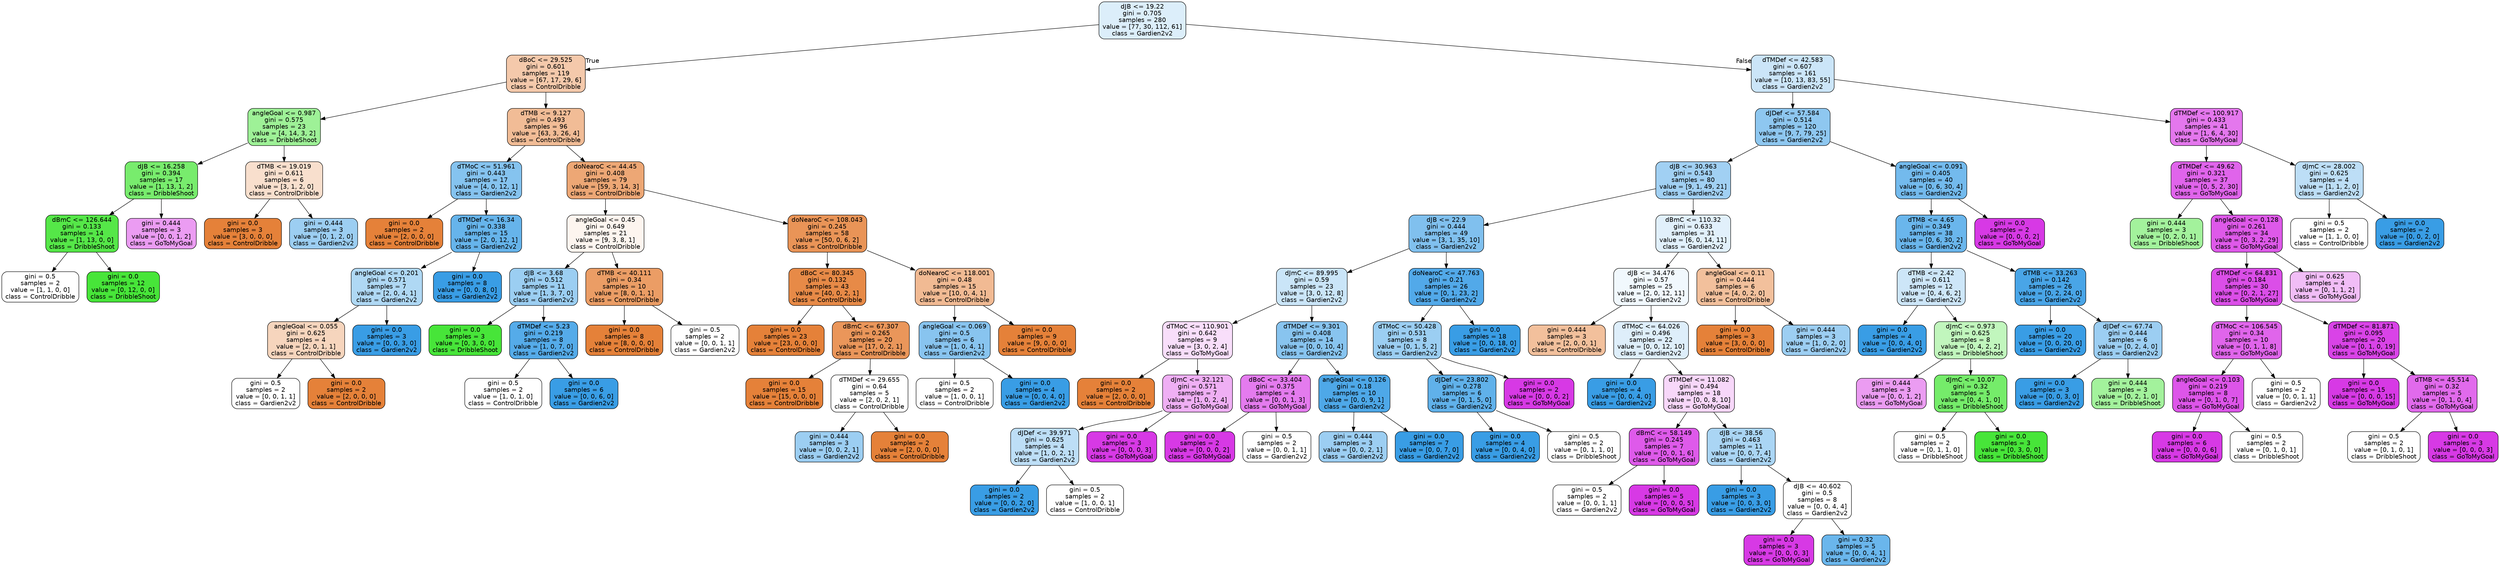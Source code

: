 digraph Tree {
node [shape=box, style="filled, rounded", color="black", fontname=helvetica] ;
edge [fontname=helvetica] ;
0 [label="dJB <= 19.22\ngini = 0.705\nsamples = 280\nvalue = [77, 30, 112, 61]\nclass = Gardien2v2", fillcolor="#399de52c"] ;
1 [label="dBoC <= 29.525\ngini = 0.601\nsamples = 119\nvalue = [67, 17, 29, 6]\nclass = ControlDribble", fillcolor="#e581396c"] ;
0 -> 1 [labeldistance=2.5, labelangle=45, headlabel="True"] ;
2 [label="angleGoal <= 0.987\ngini = 0.575\nsamples = 23\nvalue = [4, 14, 3, 2]\nclass = DribbleShoot", fillcolor="#47e53986"] ;
1 -> 2 ;
3 [label="dJB <= 16.258\ngini = 0.394\nsamples = 17\nvalue = [1, 13, 1, 2]\nclass = DribbleShoot", fillcolor="#47e539bb"] ;
2 -> 3 ;
4 [label="dBmC <= 126.644\ngini = 0.133\nsamples = 14\nvalue = [1, 13, 0, 0]\nclass = DribbleShoot", fillcolor="#47e539eb"] ;
3 -> 4 ;
5 [label="gini = 0.5\nsamples = 2\nvalue = [1, 1, 0, 0]\nclass = ControlDribble", fillcolor="#e5813900"] ;
4 -> 5 ;
6 [label="gini = 0.0\nsamples = 12\nvalue = [0, 12, 0, 0]\nclass = DribbleShoot", fillcolor="#47e539ff"] ;
4 -> 6 ;
7 [label="gini = 0.444\nsamples = 3\nvalue = [0, 0, 1, 2]\nclass = GoToMyGoal", fillcolor="#d739e57f"] ;
3 -> 7 ;
8 [label="dTMB <= 19.019\ngini = 0.611\nsamples = 6\nvalue = [3, 1, 2, 0]\nclass = ControlDribble", fillcolor="#e5813940"] ;
2 -> 8 ;
9 [label="gini = 0.0\nsamples = 3\nvalue = [3, 0, 0, 0]\nclass = ControlDribble", fillcolor="#e58139ff"] ;
8 -> 9 ;
10 [label="gini = 0.444\nsamples = 3\nvalue = [0, 1, 2, 0]\nclass = Gardien2v2", fillcolor="#399de57f"] ;
8 -> 10 ;
11 [label="dTMB <= 9.127\ngini = 0.493\nsamples = 96\nvalue = [63, 3, 26, 4]\nclass = ControlDribble", fillcolor="#e5813987"] ;
1 -> 11 ;
12 [label="dTMoC <= 51.961\ngini = 0.443\nsamples = 17\nvalue = [4, 0, 12, 1]\nclass = Gardien2v2", fillcolor="#399de59d"] ;
11 -> 12 ;
13 [label="gini = 0.0\nsamples = 2\nvalue = [2, 0, 0, 0]\nclass = ControlDribble", fillcolor="#e58139ff"] ;
12 -> 13 ;
14 [label="dTMDef <= 16.34\ngini = 0.338\nsamples = 15\nvalue = [2, 0, 12, 1]\nclass = Gardien2v2", fillcolor="#399de5c4"] ;
12 -> 14 ;
15 [label="angleGoal <= 0.201\ngini = 0.571\nsamples = 7\nvalue = [2, 0, 4, 1]\nclass = Gardien2v2", fillcolor="#399de566"] ;
14 -> 15 ;
16 [label="angleGoal <= 0.055\ngini = 0.625\nsamples = 4\nvalue = [2, 0, 1, 1]\nclass = ControlDribble", fillcolor="#e5813955"] ;
15 -> 16 ;
17 [label="gini = 0.5\nsamples = 2\nvalue = [0, 0, 1, 1]\nclass = Gardien2v2", fillcolor="#399de500"] ;
16 -> 17 ;
18 [label="gini = 0.0\nsamples = 2\nvalue = [2, 0, 0, 0]\nclass = ControlDribble", fillcolor="#e58139ff"] ;
16 -> 18 ;
19 [label="gini = 0.0\nsamples = 3\nvalue = [0, 0, 3, 0]\nclass = Gardien2v2", fillcolor="#399de5ff"] ;
15 -> 19 ;
20 [label="gini = 0.0\nsamples = 8\nvalue = [0, 0, 8, 0]\nclass = Gardien2v2", fillcolor="#399de5ff"] ;
14 -> 20 ;
21 [label="doNearoC <= 44.45\ngini = 0.408\nsamples = 79\nvalue = [59, 3, 14, 3]\nclass = ControlDribble", fillcolor="#e58139b1"] ;
11 -> 21 ;
22 [label="angleGoal <= 0.45\ngini = 0.649\nsamples = 21\nvalue = [9, 3, 8, 1]\nclass = ControlDribble", fillcolor="#e5813914"] ;
21 -> 22 ;
23 [label="dJB <= 3.68\ngini = 0.512\nsamples = 11\nvalue = [1, 3, 7, 0]\nclass = Gardien2v2", fillcolor="#399de580"] ;
22 -> 23 ;
24 [label="gini = 0.0\nsamples = 3\nvalue = [0, 3, 0, 0]\nclass = DribbleShoot", fillcolor="#47e539ff"] ;
23 -> 24 ;
25 [label="dTMDef <= 5.23\ngini = 0.219\nsamples = 8\nvalue = [1, 0, 7, 0]\nclass = Gardien2v2", fillcolor="#399de5db"] ;
23 -> 25 ;
26 [label="gini = 0.5\nsamples = 2\nvalue = [1, 0, 1, 0]\nclass = ControlDribble", fillcolor="#e5813900"] ;
25 -> 26 ;
27 [label="gini = 0.0\nsamples = 6\nvalue = [0, 0, 6, 0]\nclass = Gardien2v2", fillcolor="#399de5ff"] ;
25 -> 27 ;
28 [label="dTMB <= 40.111\ngini = 0.34\nsamples = 10\nvalue = [8, 0, 1, 1]\nclass = ControlDribble", fillcolor="#e58139c6"] ;
22 -> 28 ;
29 [label="gini = 0.0\nsamples = 8\nvalue = [8, 0, 0, 0]\nclass = ControlDribble", fillcolor="#e58139ff"] ;
28 -> 29 ;
30 [label="gini = 0.5\nsamples = 2\nvalue = [0, 0, 1, 1]\nclass = Gardien2v2", fillcolor="#399de500"] ;
28 -> 30 ;
31 [label="doNearoC <= 108.043\ngini = 0.245\nsamples = 58\nvalue = [50, 0, 6, 2]\nclass = ControlDribble", fillcolor="#e58139d8"] ;
21 -> 31 ;
32 [label="dBoC <= 80.345\ngini = 0.132\nsamples = 43\nvalue = [40, 0, 2, 1]\nclass = ControlDribble", fillcolor="#e58139ec"] ;
31 -> 32 ;
33 [label="gini = 0.0\nsamples = 23\nvalue = [23, 0, 0, 0]\nclass = ControlDribble", fillcolor="#e58139ff"] ;
32 -> 33 ;
34 [label="dBmC <= 67.307\ngini = 0.265\nsamples = 20\nvalue = [17, 0, 2, 1]\nclass = ControlDribble", fillcolor="#e58139d4"] ;
32 -> 34 ;
35 [label="gini = 0.0\nsamples = 15\nvalue = [15, 0, 0, 0]\nclass = ControlDribble", fillcolor="#e58139ff"] ;
34 -> 35 ;
36 [label="dTMDef <= 29.655\ngini = 0.64\nsamples = 5\nvalue = [2, 0, 2, 1]\nclass = ControlDribble", fillcolor="#e5813900"] ;
34 -> 36 ;
37 [label="gini = 0.444\nsamples = 3\nvalue = [0, 0, 2, 1]\nclass = Gardien2v2", fillcolor="#399de57f"] ;
36 -> 37 ;
38 [label="gini = 0.0\nsamples = 2\nvalue = [2, 0, 0, 0]\nclass = ControlDribble", fillcolor="#e58139ff"] ;
36 -> 38 ;
39 [label="doNearoC <= 118.001\ngini = 0.48\nsamples = 15\nvalue = [10, 0, 4, 1]\nclass = ControlDribble", fillcolor="#e581398b"] ;
31 -> 39 ;
40 [label="angleGoal <= 0.069\ngini = 0.5\nsamples = 6\nvalue = [1, 0, 4, 1]\nclass = Gardien2v2", fillcolor="#399de599"] ;
39 -> 40 ;
41 [label="gini = 0.5\nsamples = 2\nvalue = [1, 0, 0, 1]\nclass = ControlDribble", fillcolor="#e5813900"] ;
40 -> 41 ;
42 [label="gini = 0.0\nsamples = 4\nvalue = [0, 0, 4, 0]\nclass = Gardien2v2", fillcolor="#399de5ff"] ;
40 -> 42 ;
43 [label="gini = 0.0\nsamples = 9\nvalue = [9, 0, 0, 0]\nclass = ControlDribble", fillcolor="#e58139ff"] ;
39 -> 43 ;
44 [label="dTMDef <= 42.583\ngini = 0.607\nsamples = 161\nvalue = [10, 13, 83, 55]\nclass = Gardien2v2", fillcolor="#399de543"] ;
0 -> 44 [labeldistance=2.5, labelangle=-45, headlabel="False"] ;
45 [label="dJDef <= 57.584\ngini = 0.514\nsamples = 120\nvalue = [9, 7, 79, 25]\nclass = Gardien2v2", fillcolor="#399de591"] ;
44 -> 45 ;
46 [label="dJB <= 30.963\ngini = 0.543\nsamples = 80\nvalue = [9, 1, 49, 21]\nclass = Gardien2v2", fillcolor="#399de579"] ;
45 -> 46 ;
47 [label="dJB <= 22.9\ngini = 0.444\nsamples = 49\nvalue = [3, 1, 35, 10]\nclass = Gardien2v2", fillcolor="#399de5a3"] ;
46 -> 47 ;
48 [label="dJmC <= 89.995\ngini = 0.59\nsamples = 23\nvalue = [3, 0, 12, 8]\nclass = Gardien2v2", fillcolor="#399de544"] ;
47 -> 48 ;
49 [label="dTMoC <= 110.901\ngini = 0.642\nsamples = 9\nvalue = [3, 0, 2, 4]\nclass = GoToMyGoal", fillcolor="#d739e52a"] ;
48 -> 49 ;
50 [label="gini = 0.0\nsamples = 2\nvalue = [2, 0, 0, 0]\nclass = ControlDribble", fillcolor="#e58139ff"] ;
49 -> 50 ;
51 [label="dJmC <= 32.121\ngini = 0.571\nsamples = 7\nvalue = [1, 0, 2, 4]\nclass = GoToMyGoal", fillcolor="#d739e566"] ;
49 -> 51 ;
52 [label="dJDef <= 39.971\ngini = 0.625\nsamples = 4\nvalue = [1, 0, 2, 1]\nclass = Gardien2v2", fillcolor="#399de555"] ;
51 -> 52 ;
53 [label="gini = 0.0\nsamples = 2\nvalue = [0, 0, 2, 0]\nclass = Gardien2v2", fillcolor="#399de5ff"] ;
52 -> 53 ;
54 [label="gini = 0.5\nsamples = 2\nvalue = [1, 0, 0, 1]\nclass = ControlDribble", fillcolor="#e5813900"] ;
52 -> 54 ;
55 [label="gini = 0.0\nsamples = 3\nvalue = [0, 0, 0, 3]\nclass = GoToMyGoal", fillcolor="#d739e5ff"] ;
51 -> 55 ;
56 [label="dTMDef <= 9.301\ngini = 0.408\nsamples = 14\nvalue = [0, 0, 10, 4]\nclass = Gardien2v2", fillcolor="#399de599"] ;
48 -> 56 ;
57 [label="dBoC <= 33.404\ngini = 0.375\nsamples = 4\nvalue = [0, 0, 1, 3]\nclass = GoToMyGoal", fillcolor="#d739e5aa"] ;
56 -> 57 ;
58 [label="gini = 0.0\nsamples = 2\nvalue = [0, 0, 0, 2]\nclass = GoToMyGoal", fillcolor="#d739e5ff"] ;
57 -> 58 ;
59 [label="gini = 0.5\nsamples = 2\nvalue = [0, 0, 1, 1]\nclass = Gardien2v2", fillcolor="#399de500"] ;
57 -> 59 ;
60 [label="angleGoal <= 0.126\ngini = 0.18\nsamples = 10\nvalue = [0, 0, 9, 1]\nclass = Gardien2v2", fillcolor="#399de5e3"] ;
56 -> 60 ;
61 [label="gini = 0.444\nsamples = 3\nvalue = [0, 0, 2, 1]\nclass = Gardien2v2", fillcolor="#399de57f"] ;
60 -> 61 ;
62 [label="gini = 0.0\nsamples = 7\nvalue = [0, 0, 7, 0]\nclass = Gardien2v2", fillcolor="#399de5ff"] ;
60 -> 62 ;
63 [label="doNearoC <= 47.763\ngini = 0.21\nsamples = 26\nvalue = [0, 1, 23, 2]\nclass = Gardien2v2", fillcolor="#399de5df"] ;
47 -> 63 ;
64 [label="dTMoC <= 50.428\ngini = 0.531\nsamples = 8\nvalue = [0, 1, 5, 2]\nclass = Gardien2v2", fillcolor="#399de580"] ;
63 -> 64 ;
65 [label="dJDef <= 23.802\ngini = 0.278\nsamples = 6\nvalue = [0, 1, 5, 0]\nclass = Gardien2v2", fillcolor="#399de5cc"] ;
64 -> 65 ;
66 [label="gini = 0.0\nsamples = 4\nvalue = [0, 0, 4, 0]\nclass = Gardien2v2", fillcolor="#399de5ff"] ;
65 -> 66 ;
67 [label="gini = 0.5\nsamples = 2\nvalue = [0, 1, 1, 0]\nclass = DribbleShoot", fillcolor="#47e53900"] ;
65 -> 67 ;
68 [label="gini = 0.0\nsamples = 2\nvalue = [0, 0, 0, 2]\nclass = GoToMyGoal", fillcolor="#d739e5ff"] ;
64 -> 68 ;
69 [label="gini = 0.0\nsamples = 18\nvalue = [0, 0, 18, 0]\nclass = Gardien2v2", fillcolor="#399de5ff"] ;
63 -> 69 ;
70 [label="dBmC <= 110.32\ngini = 0.633\nsamples = 31\nvalue = [6, 0, 14, 11]\nclass = Gardien2v2", fillcolor="#399de526"] ;
46 -> 70 ;
71 [label="dJB <= 34.476\ngini = 0.57\nsamples = 25\nvalue = [2, 0, 12, 11]\nclass = Gardien2v2", fillcolor="#399de512"] ;
70 -> 71 ;
72 [label="gini = 0.444\nsamples = 3\nvalue = [2, 0, 0, 1]\nclass = ControlDribble", fillcolor="#e581397f"] ;
71 -> 72 ;
73 [label="dTMoC <= 64.026\ngini = 0.496\nsamples = 22\nvalue = [0, 0, 12, 10]\nclass = Gardien2v2", fillcolor="#399de52a"] ;
71 -> 73 ;
74 [label="gini = 0.0\nsamples = 4\nvalue = [0, 0, 4, 0]\nclass = Gardien2v2", fillcolor="#399de5ff"] ;
73 -> 74 ;
75 [label="dTMDef <= 11.082\ngini = 0.494\nsamples = 18\nvalue = [0, 0, 8, 10]\nclass = GoToMyGoal", fillcolor="#d739e533"] ;
73 -> 75 ;
76 [label="dBmC <= 58.149\ngini = 0.245\nsamples = 7\nvalue = [0, 0, 1, 6]\nclass = GoToMyGoal", fillcolor="#d739e5d4"] ;
75 -> 76 ;
77 [label="gini = 0.5\nsamples = 2\nvalue = [0, 0, 1, 1]\nclass = Gardien2v2", fillcolor="#399de500"] ;
76 -> 77 ;
78 [label="gini = 0.0\nsamples = 5\nvalue = [0, 0, 0, 5]\nclass = GoToMyGoal", fillcolor="#d739e5ff"] ;
76 -> 78 ;
79 [label="dJB <= 38.56\ngini = 0.463\nsamples = 11\nvalue = [0, 0, 7, 4]\nclass = Gardien2v2", fillcolor="#399de56d"] ;
75 -> 79 ;
80 [label="gini = 0.0\nsamples = 3\nvalue = [0, 0, 3, 0]\nclass = Gardien2v2", fillcolor="#399de5ff"] ;
79 -> 80 ;
81 [label="dJB <= 40.602\ngini = 0.5\nsamples = 8\nvalue = [0, 0, 4, 4]\nclass = Gardien2v2", fillcolor="#399de500"] ;
79 -> 81 ;
82 [label="gini = 0.0\nsamples = 3\nvalue = [0, 0, 0, 3]\nclass = GoToMyGoal", fillcolor="#d739e5ff"] ;
81 -> 82 ;
83 [label="gini = 0.32\nsamples = 5\nvalue = [0, 0, 4, 1]\nclass = Gardien2v2", fillcolor="#399de5bf"] ;
81 -> 83 ;
84 [label="angleGoal <= 0.11\ngini = 0.444\nsamples = 6\nvalue = [4, 0, 2, 0]\nclass = ControlDribble", fillcolor="#e581397f"] ;
70 -> 84 ;
85 [label="gini = 0.0\nsamples = 3\nvalue = [3, 0, 0, 0]\nclass = ControlDribble", fillcolor="#e58139ff"] ;
84 -> 85 ;
86 [label="gini = 0.444\nsamples = 3\nvalue = [1, 0, 2, 0]\nclass = Gardien2v2", fillcolor="#399de57f"] ;
84 -> 86 ;
87 [label="angleGoal <= 0.091\ngini = 0.405\nsamples = 40\nvalue = [0, 6, 30, 4]\nclass = Gardien2v2", fillcolor="#399de5b4"] ;
45 -> 87 ;
88 [label="dTMB <= 4.65\ngini = 0.349\nsamples = 38\nvalue = [0, 6, 30, 2]\nclass = Gardien2v2", fillcolor="#399de5bf"] ;
87 -> 88 ;
89 [label="dTMB <= 2.42\ngini = 0.611\nsamples = 12\nvalue = [0, 4, 6, 2]\nclass = Gardien2v2", fillcolor="#399de540"] ;
88 -> 89 ;
90 [label="gini = 0.0\nsamples = 4\nvalue = [0, 0, 4, 0]\nclass = Gardien2v2", fillcolor="#399de5ff"] ;
89 -> 90 ;
91 [label="dJmC <= 0.973\ngini = 0.625\nsamples = 8\nvalue = [0, 4, 2, 2]\nclass = DribbleShoot", fillcolor="#47e53955"] ;
89 -> 91 ;
92 [label="gini = 0.444\nsamples = 3\nvalue = [0, 0, 1, 2]\nclass = GoToMyGoal", fillcolor="#d739e57f"] ;
91 -> 92 ;
93 [label="dJmC <= 10.07\ngini = 0.32\nsamples = 5\nvalue = [0, 4, 1, 0]\nclass = DribbleShoot", fillcolor="#47e539bf"] ;
91 -> 93 ;
94 [label="gini = 0.5\nsamples = 2\nvalue = [0, 1, 1, 0]\nclass = DribbleShoot", fillcolor="#47e53900"] ;
93 -> 94 ;
95 [label="gini = 0.0\nsamples = 3\nvalue = [0, 3, 0, 0]\nclass = DribbleShoot", fillcolor="#47e539ff"] ;
93 -> 95 ;
96 [label="dTMB <= 33.263\ngini = 0.142\nsamples = 26\nvalue = [0, 2, 24, 0]\nclass = Gardien2v2", fillcolor="#399de5ea"] ;
88 -> 96 ;
97 [label="gini = 0.0\nsamples = 20\nvalue = [0, 0, 20, 0]\nclass = Gardien2v2", fillcolor="#399de5ff"] ;
96 -> 97 ;
98 [label="dJDef <= 67.74\ngini = 0.444\nsamples = 6\nvalue = [0, 2, 4, 0]\nclass = Gardien2v2", fillcolor="#399de57f"] ;
96 -> 98 ;
99 [label="gini = 0.0\nsamples = 3\nvalue = [0, 0, 3, 0]\nclass = Gardien2v2", fillcolor="#399de5ff"] ;
98 -> 99 ;
100 [label="gini = 0.444\nsamples = 3\nvalue = [0, 2, 1, 0]\nclass = DribbleShoot", fillcolor="#47e5397f"] ;
98 -> 100 ;
101 [label="gini = 0.0\nsamples = 2\nvalue = [0, 0, 0, 2]\nclass = GoToMyGoal", fillcolor="#d739e5ff"] ;
87 -> 101 ;
102 [label="dTMDef <= 100.917\ngini = 0.433\nsamples = 41\nvalue = [1, 6, 4, 30]\nclass = GoToMyGoal", fillcolor="#d739e5af"] ;
44 -> 102 ;
103 [label="dTMDef <= 49.62\ngini = 0.321\nsamples = 37\nvalue = [0, 5, 2, 30]\nclass = GoToMyGoal", fillcolor="#d739e5c7"] ;
102 -> 103 ;
104 [label="gini = 0.444\nsamples = 3\nvalue = [0, 2, 0, 1]\nclass = DribbleShoot", fillcolor="#47e5397f"] ;
103 -> 104 ;
105 [label="angleGoal <= 0.128\ngini = 0.261\nsamples = 34\nvalue = [0, 3, 2, 29]\nclass = GoToMyGoal", fillcolor="#d739e5d6"] ;
103 -> 105 ;
106 [label="dTMDef <= 64.831\ngini = 0.184\nsamples = 30\nvalue = [0, 2, 1, 27]\nclass = GoToMyGoal", fillcolor="#d739e5e4"] ;
105 -> 106 ;
107 [label="dTMoC <= 106.545\ngini = 0.34\nsamples = 10\nvalue = [0, 1, 1, 8]\nclass = GoToMyGoal", fillcolor="#d739e5c6"] ;
106 -> 107 ;
108 [label="angleGoal <= 0.103\ngini = 0.219\nsamples = 8\nvalue = [0, 1, 0, 7]\nclass = GoToMyGoal", fillcolor="#d739e5db"] ;
107 -> 108 ;
109 [label="gini = 0.0\nsamples = 6\nvalue = [0, 0, 0, 6]\nclass = GoToMyGoal", fillcolor="#d739e5ff"] ;
108 -> 109 ;
110 [label="gini = 0.5\nsamples = 2\nvalue = [0, 1, 0, 1]\nclass = DribbleShoot", fillcolor="#47e53900"] ;
108 -> 110 ;
111 [label="gini = 0.5\nsamples = 2\nvalue = [0, 0, 1, 1]\nclass = Gardien2v2", fillcolor="#399de500"] ;
107 -> 111 ;
112 [label="dTMDef <= 81.871\ngini = 0.095\nsamples = 20\nvalue = [0, 1, 0, 19]\nclass = GoToMyGoal", fillcolor="#d739e5f2"] ;
106 -> 112 ;
113 [label="gini = 0.0\nsamples = 15\nvalue = [0, 0, 0, 15]\nclass = GoToMyGoal", fillcolor="#d739e5ff"] ;
112 -> 113 ;
114 [label="dTMB <= 45.514\ngini = 0.32\nsamples = 5\nvalue = [0, 1, 0, 4]\nclass = GoToMyGoal", fillcolor="#d739e5bf"] ;
112 -> 114 ;
115 [label="gini = 0.5\nsamples = 2\nvalue = [0, 1, 0, 1]\nclass = DribbleShoot", fillcolor="#47e53900"] ;
114 -> 115 ;
116 [label="gini = 0.0\nsamples = 3\nvalue = [0, 0, 0, 3]\nclass = GoToMyGoal", fillcolor="#d739e5ff"] ;
114 -> 116 ;
117 [label="gini = 0.625\nsamples = 4\nvalue = [0, 1, 1, 2]\nclass = GoToMyGoal", fillcolor="#d739e555"] ;
105 -> 117 ;
118 [label="dJmC <= 28.002\ngini = 0.625\nsamples = 4\nvalue = [1, 1, 2, 0]\nclass = Gardien2v2", fillcolor="#399de555"] ;
102 -> 118 ;
119 [label="gini = 0.5\nsamples = 2\nvalue = [1, 1, 0, 0]\nclass = ControlDribble", fillcolor="#e5813900"] ;
118 -> 119 ;
120 [label="gini = 0.0\nsamples = 2\nvalue = [0, 0, 2, 0]\nclass = Gardien2v2", fillcolor="#399de5ff"] ;
118 -> 120 ;
}